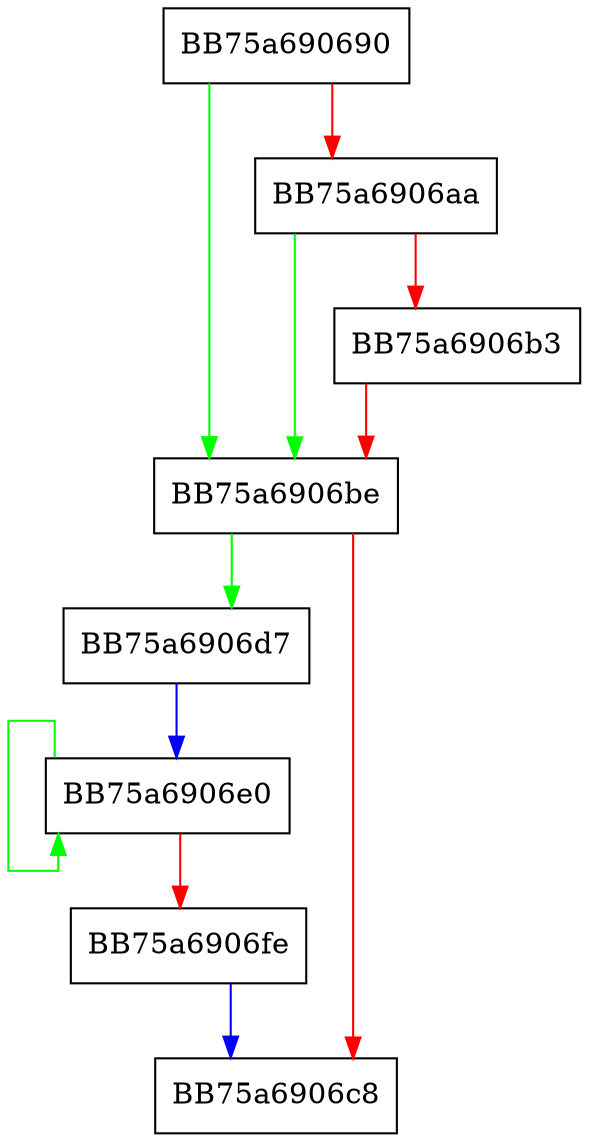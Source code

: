 digraph wait {
  node [shape="box"];
  graph [splines=ortho];
  BB75a690690 -> BB75a6906be [color="green"];
  BB75a690690 -> BB75a6906aa [color="red"];
  BB75a6906aa -> BB75a6906be [color="green"];
  BB75a6906aa -> BB75a6906b3 [color="red"];
  BB75a6906b3 -> BB75a6906be [color="red"];
  BB75a6906be -> BB75a6906d7 [color="green"];
  BB75a6906be -> BB75a6906c8 [color="red"];
  BB75a6906d7 -> BB75a6906e0 [color="blue"];
  BB75a6906e0 -> BB75a6906e0 [color="green"];
  BB75a6906e0 -> BB75a6906fe [color="red"];
  BB75a6906fe -> BB75a6906c8 [color="blue"];
}